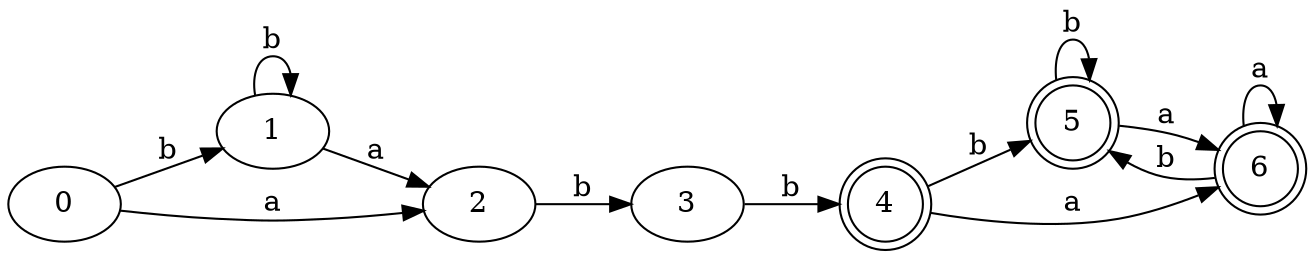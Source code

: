 digraph Automata {
	rankdir=LR
	0 [label=0]
	1 [label=1]
	2 [label=2]
	3 [label=3]
	4 [label=4 shape=doublecircle]
	5 [label=5 shape=doublecircle]
	6 [label=6 shape=doublecircle]
	0 -> 1 [label=b]
	0 -> 2 [label=a]
	1 -> 1 [label=b]
	1 -> 2 [label=a]
	2 -> 3 [label=b]
	3 -> 4 [label=b]
	4 -> 5 [label=b]
	4 -> 6 [label=a]
	5 -> 5 [label=b]
	5 -> 6 [label=a]
	6 -> 5 [label=b]
	6 -> 6 [label=a]
}
